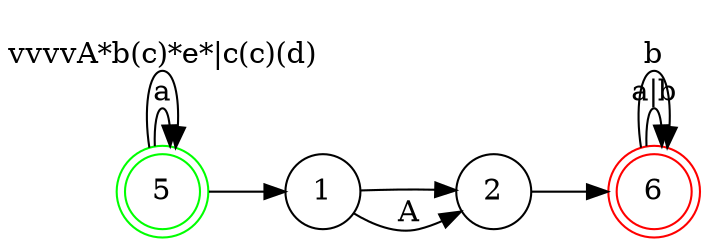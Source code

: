 digraph NDF {
    rankdir = LR;
    size = "8,5";
    node [shape = doublecircle;];
    5 [color = green;];
    6 [color = red;];
    node [shape = circle;];
    5 -> 5 [label = "a";];
    5 -> 5 [label = "vvvvA*b(c)*e*|c(c)(d)";];
    5 -> 1 [label = "";];
    1 -> 2 [label = "";];
    1 -> 2 [label = "A";];
    2 -> 6 [label = "";];
    6 -> 6 [label = "a|b";];
    6 -> 6 [label = "b";];
}